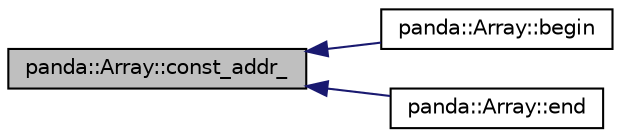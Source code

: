 digraph G
{
  edge [fontname="Helvetica",fontsize="10",labelfontname="Helvetica",labelfontsize="10"];
  node [fontname="Helvetica",fontsize="10",shape=record];
  rankdir=LR;
  Node1 [label="panda::Array::const_addr_",height=0.2,width=0.4,color="black", fillcolor="grey75", style="filled" fontcolor="black"];
  Node1 -> Node2 [dir=back,color="midnightblue",fontsize="10",style="solid"];
  Node2 [label="panda::Array::begin",height=0.2,width=0.4,color="black", fillcolor="white", style="filled",URL="$classpanda_1_1Array.html#a38f03e433d2f19fa1074226fc24a6cdf",tooltip="Return an iterator pointing to the first element."];
  Node1 -> Node3 [dir=back,color="midnightblue",fontsize="10",style="solid"];
  Node3 [label="panda::Array::end",height=0.2,width=0.4,color="black", fillcolor="white", style="filled",URL="$classpanda_1_1Array.html#a677cb1961e6ed9c941e790663eb5fd48",tooltip="Return an iterator pointing to the end of the array (invalid address)."];
}

